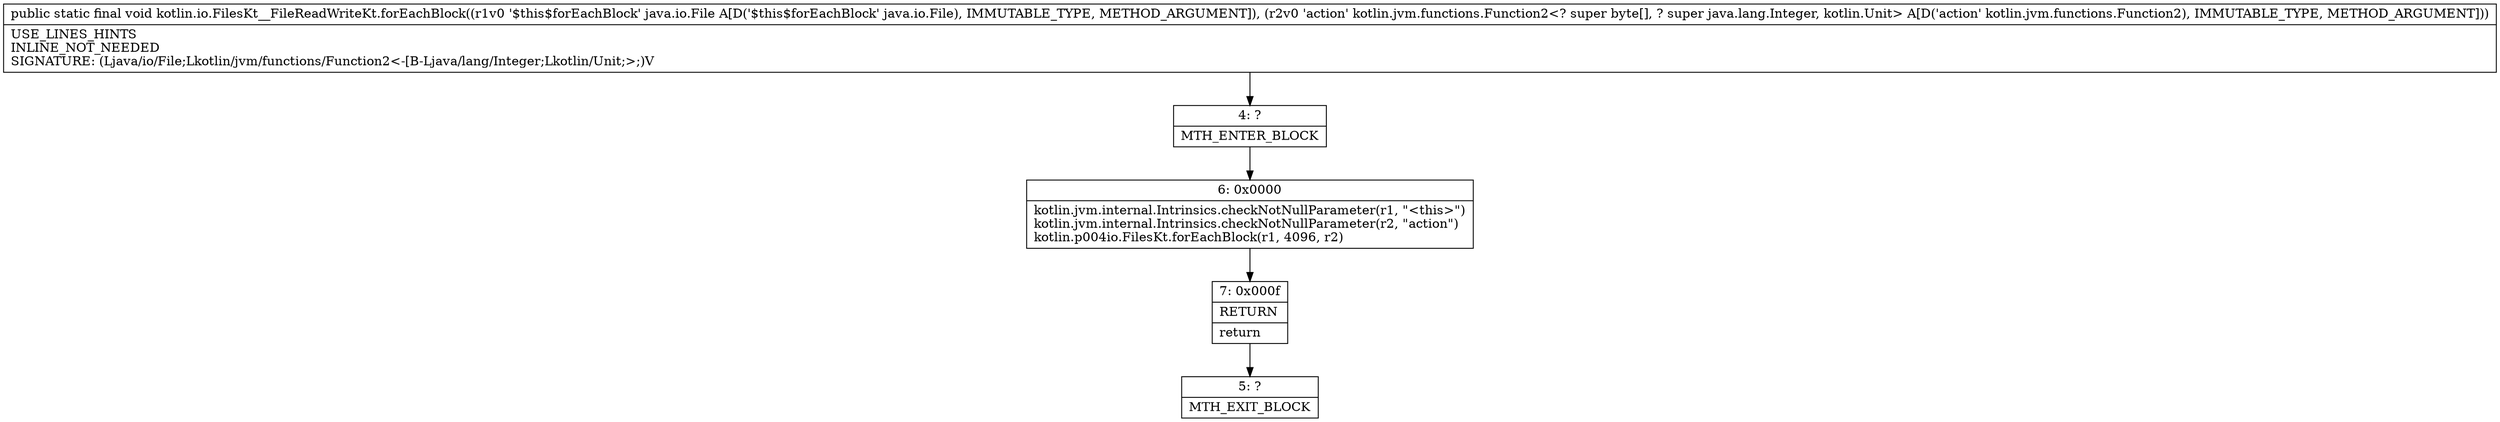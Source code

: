 digraph "CFG forkotlin.io.FilesKt__FileReadWriteKt.forEachBlock(Ljava\/io\/File;Lkotlin\/jvm\/functions\/Function2;)V" {
Node_4 [shape=record,label="{4\:\ ?|MTH_ENTER_BLOCK\l}"];
Node_6 [shape=record,label="{6\:\ 0x0000|kotlin.jvm.internal.Intrinsics.checkNotNullParameter(r1, \"\<this\>\")\lkotlin.jvm.internal.Intrinsics.checkNotNullParameter(r2, \"action\")\lkotlin.p004io.FilesKt.forEachBlock(r1, 4096, r2)\l}"];
Node_7 [shape=record,label="{7\:\ 0x000f|RETURN\l|return\l}"];
Node_5 [shape=record,label="{5\:\ ?|MTH_EXIT_BLOCK\l}"];
MethodNode[shape=record,label="{public static final void kotlin.io.FilesKt__FileReadWriteKt.forEachBlock((r1v0 '$this$forEachBlock' java.io.File A[D('$this$forEachBlock' java.io.File), IMMUTABLE_TYPE, METHOD_ARGUMENT]), (r2v0 'action' kotlin.jvm.functions.Function2\<? super byte[], ? super java.lang.Integer, kotlin.Unit\> A[D('action' kotlin.jvm.functions.Function2), IMMUTABLE_TYPE, METHOD_ARGUMENT]))  | USE_LINES_HINTS\lINLINE_NOT_NEEDED\lSIGNATURE: (Ljava\/io\/File;Lkotlin\/jvm\/functions\/Function2\<\-[B\-Ljava\/lang\/Integer;Lkotlin\/Unit;\>;)V\l}"];
MethodNode -> Node_4;Node_4 -> Node_6;
Node_6 -> Node_7;
Node_7 -> Node_5;
}

